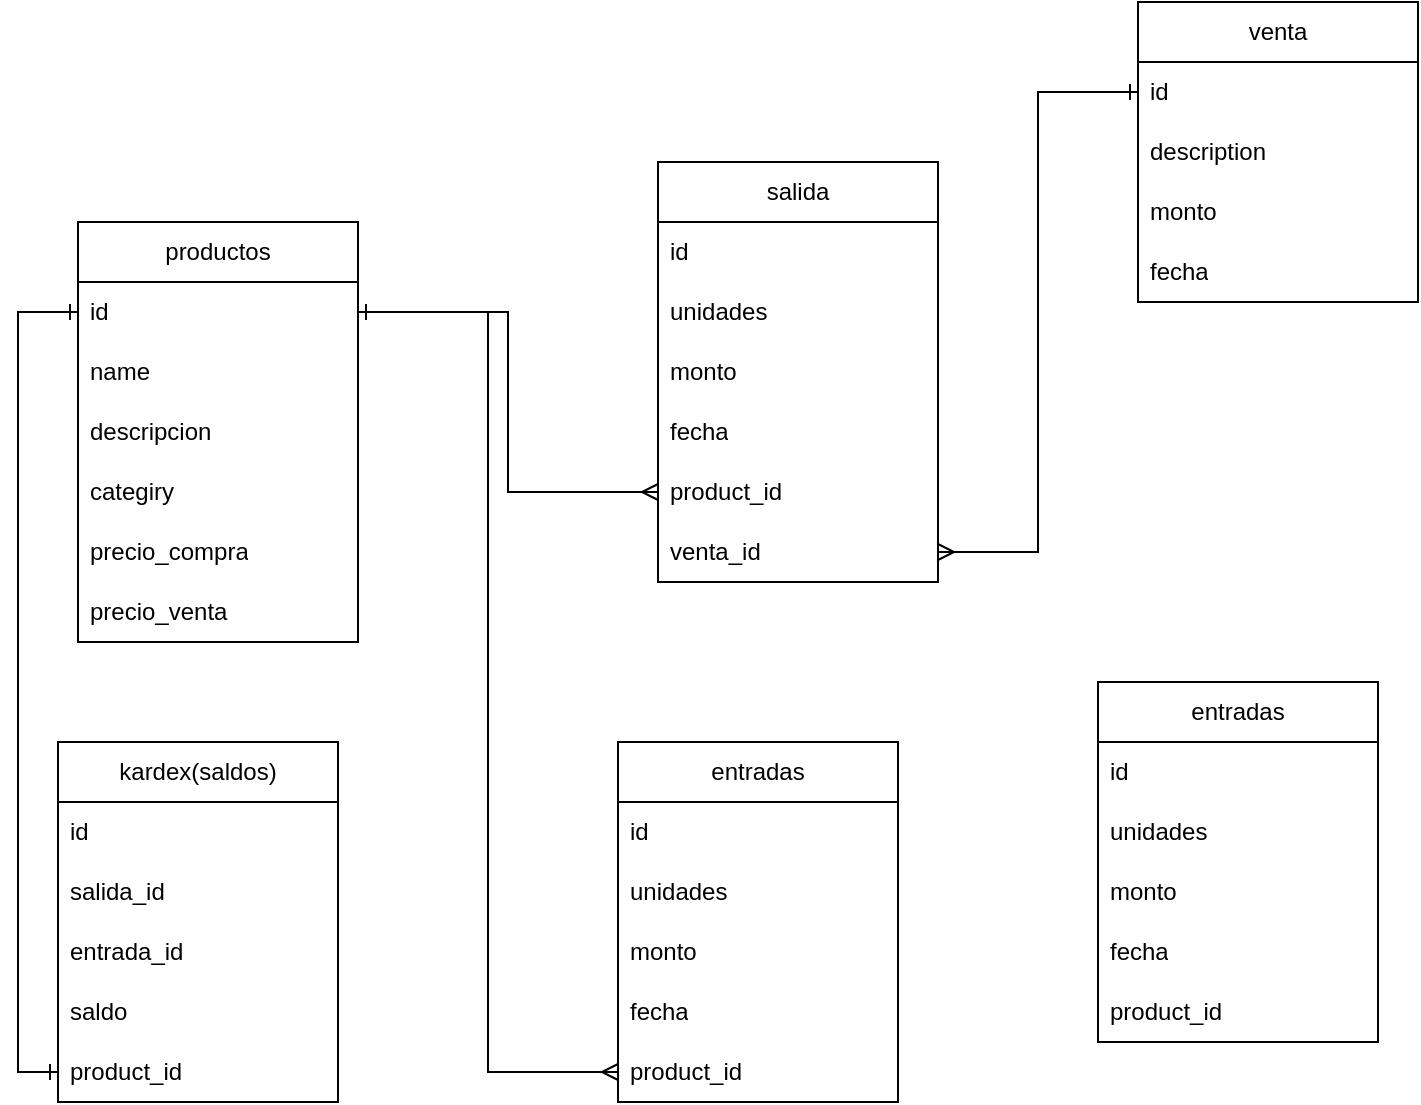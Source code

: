 <mxfile version="21.5.0" type="github">
  <diagram name="Página-1" id="OzHqC_37h07X0NTUWzOy">
    <mxGraphModel dx="875" dy="451" grid="1" gridSize="10" guides="1" tooltips="1" connect="1" arrows="1" fold="1" page="1" pageScale="1" pageWidth="827" pageHeight="1169" math="0" shadow="0">
      <root>
        <mxCell id="0" />
        <mxCell id="1" parent="0" />
        <mxCell id="4UV9uKUdeehPsNk5GP9F-1" value="productos" style="swimlane;fontStyle=0;childLayout=stackLayout;horizontal=1;startSize=30;horizontalStack=0;resizeParent=1;resizeParentMax=0;resizeLast=0;collapsible=1;marginBottom=0;whiteSpace=wrap;html=1;" vertex="1" parent="1">
          <mxGeometry x="130" y="120" width="140" height="210" as="geometry" />
        </mxCell>
        <mxCell id="4UV9uKUdeehPsNk5GP9F-2" value="id" style="text;strokeColor=none;fillColor=none;align=left;verticalAlign=middle;spacingLeft=4;spacingRight=4;overflow=hidden;points=[[0,0.5],[1,0.5]];portConstraint=eastwest;rotatable=0;whiteSpace=wrap;html=1;" vertex="1" parent="4UV9uKUdeehPsNk5GP9F-1">
          <mxGeometry y="30" width="140" height="30" as="geometry" />
        </mxCell>
        <mxCell id="4UV9uKUdeehPsNk5GP9F-3" value="name" style="text;strokeColor=none;fillColor=none;align=left;verticalAlign=middle;spacingLeft=4;spacingRight=4;overflow=hidden;points=[[0,0.5],[1,0.5]];portConstraint=eastwest;rotatable=0;whiteSpace=wrap;html=1;" vertex="1" parent="4UV9uKUdeehPsNk5GP9F-1">
          <mxGeometry y="60" width="140" height="30" as="geometry" />
        </mxCell>
        <mxCell id="4UV9uKUdeehPsNk5GP9F-4" value="descripcion" style="text;strokeColor=none;fillColor=none;align=left;verticalAlign=middle;spacingLeft=4;spacingRight=4;overflow=hidden;points=[[0,0.5],[1,0.5]];portConstraint=eastwest;rotatable=0;whiteSpace=wrap;html=1;" vertex="1" parent="4UV9uKUdeehPsNk5GP9F-1">
          <mxGeometry y="90" width="140" height="30" as="geometry" />
        </mxCell>
        <mxCell id="4UV9uKUdeehPsNk5GP9F-5" value="categiry" style="text;strokeColor=none;fillColor=none;align=left;verticalAlign=middle;spacingLeft=4;spacingRight=4;overflow=hidden;points=[[0,0.5],[1,0.5]];portConstraint=eastwest;rotatable=0;whiteSpace=wrap;html=1;" vertex="1" parent="4UV9uKUdeehPsNk5GP9F-1">
          <mxGeometry y="120" width="140" height="30" as="geometry" />
        </mxCell>
        <mxCell id="4UV9uKUdeehPsNk5GP9F-6" value="precio_compra" style="text;strokeColor=none;fillColor=none;align=left;verticalAlign=middle;spacingLeft=4;spacingRight=4;overflow=hidden;points=[[0,0.5],[1,0.5]];portConstraint=eastwest;rotatable=0;whiteSpace=wrap;html=1;" vertex="1" parent="4UV9uKUdeehPsNk5GP9F-1">
          <mxGeometry y="150" width="140" height="30" as="geometry" />
        </mxCell>
        <mxCell id="4UV9uKUdeehPsNk5GP9F-7" value="precio_venta" style="text;strokeColor=none;fillColor=none;align=left;verticalAlign=middle;spacingLeft=4;spacingRight=4;overflow=hidden;points=[[0,0.5],[1,0.5]];portConstraint=eastwest;rotatable=0;whiteSpace=wrap;html=1;" vertex="1" parent="4UV9uKUdeehPsNk5GP9F-1">
          <mxGeometry y="180" width="140" height="30" as="geometry" />
        </mxCell>
        <mxCell id="4UV9uKUdeehPsNk5GP9F-8" value="venta" style="swimlane;fontStyle=0;childLayout=stackLayout;horizontal=1;startSize=30;horizontalStack=0;resizeParent=1;resizeParentMax=0;resizeLast=0;collapsible=1;marginBottom=0;whiteSpace=wrap;html=1;" vertex="1" parent="1">
          <mxGeometry x="660" y="10" width="140" height="150" as="geometry" />
        </mxCell>
        <mxCell id="4UV9uKUdeehPsNk5GP9F-9" value="id" style="text;strokeColor=none;fillColor=none;align=left;verticalAlign=middle;spacingLeft=4;spacingRight=4;overflow=hidden;points=[[0,0.5],[1,0.5]];portConstraint=eastwest;rotatable=0;whiteSpace=wrap;html=1;" vertex="1" parent="4UV9uKUdeehPsNk5GP9F-8">
          <mxGeometry y="30" width="140" height="30" as="geometry" />
        </mxCell>
        <mxCell id="4UV9uKUdeehPsNk5GP9F-52" value="description" style="text;strokeColor=none;fillColor=none;align=left;verticalAlign=middle;spacingLeft=4;spacingRight=4;overflow=hidden;points=[[0,0.5],[1,0.5]];portConstraint=eastwest;rotatable=0;whiteSpace=wrap;html=1;" vertex="1" parent="4UV9uKUdeehPsNk5GP9F-8">
          <mxGeometry y="60" width="140" height="30" as="geometry" />
        </mxCell>
        <mxCell id="4UV9uKUdeehPsNk5GP9F-11" value="monto" style="text;strokeColor=none;fillColor=none;align=left;verticalAlign=middle;spacingLeft=4;spacingRight=4;overflow=hidden;points=[[0,0.5],[1,0.5]];portConstraint=eastwest;rotatable=0;whiteSpace=wrap;html=1;" vertex="1" parent="4UV9uKUdeehPsNk5GP9F-8">
          <mxGeometry y="90" width="140" height="30" as="geometry" />
        </mxCell>
        <mxCell id="4UV9uKUdeehPsNk5GP9F-22" value="fecha" style="text;strokeColor=none;fillColor=none;align=left;verticalAlign=middle;spacingLeft=4;spacingRight=4;overflow=hidden;points=[[0,0.5],[1,0.5]];portConstraint=eastwest;rotatable=0;whiteSpace=wrap;html=1;" vertex="1" parent="4UV9uKUdeehPsNk5GP9F-8">
          <mxGeometry y="120" width="140" height="30" as="geometry" />
        </mxCell>
        <mxCell id="4UV9uKUdeehPsNk5GP9F-16" value="entradas" style="swimlane;fontStyle=0;childLayout=stackLayout;horizontal=1;startSize=30;horizontalStack=0;resizeParent=1;resizeParentMax=0;resizeLast=0;collapsible=1;marginBottom=0;whiteSpace=wrap;html=1;" vertex="1" parent="1">
          <mxGeometry x="400" y="380" width="140" height="180" as="geometry" />
        </mxCell>
        <mxCell id="4UV9uKUdeehPsNk5GP9F-17" value="id" style="text;strokeColor=none;fillColor=none;align=left;verticalAlign=middle;spacingLeft=4;spacingRight=4;overflow=hidden;points=[[0,0.5],[1,0.5]];portConstraint=eastwest;rotatable=0;whiteSpace=wrap;html=1;" vertex="1" parent="4UV9uKUdeehPsNk5GP9F-16">
          <mxGeometry y="30" width="140" height="30" as="geometry" />
        </mxCell>
        <mxCell id="4UV9uKUdeehPsNk5GP9F-18" value="unidades" style="text;strokeColor=none;fillColor=none;align=left;verticalAlign=middle;spacingLeft=4;spacingRight=4;overflow=hidden;points=[[0,0.5],[1,0.5]];portConstraint=eastwest;rotatable=0;whiteSpace=wrap;html=1;" vertex="1" parent="4UV9uKUdeehPsNk5GP9F-16">
          <mxGeometry y="60" width="140" height="30" as="geometry" />
        </mxCell>
        <mxCell id="4UV9uKUdeehPsNk5GP9F-19" value="monto" style="text;strokeColor=none;fillColor=none;align=left;verticalAlign=middle;spacingLeft=4;spacingRight=4;overflow=hidden;points=[[0,0.5],[1,0.5]];portConstraint=eastwest;rotatable=0;whiteSpace=wrap;html=1;" vertex="1" parent="4UV9uKUdeehPsNk5GP9F-16">
          <mxGeometry y="90" width="140" height="30" as="geometry" />
        </mxCell>
        <mxCell id="4UV9uKUdeehPsNk5GP9F-23" value="fecha" style="text;strokeColor=none;fillColor=none;align=left;verticalAlign=middle;spacingLeft=4;spacingRight=4;overflow=hidden;points=[[0,0.5],[1,0.5]];portConstraint=eastwest;rotatable=0;whiteSpace=wrap;html=1;" vertex="1" parent="4UV9uKUdeehPsNk5GP9F-16">
          <mxGeometry y="120" width="140" height="30" as="geometry" />
        </mxCell>
        <mxCell id="4UV9uKUdeehPsNk5GP9F-20" value="product_id" style="text;strokeColor=none;fillColor=none;align=left;verticalAlign=middle;spacingLeft=4;spacingRight=4;overflow=hidden;points=[[0,0.5],[1,0.5]];portConstraint=eastwest;rotatable=0;whiteSpace=wrap;html=1;" vertex="1" parent="4UV9uKUdeehPsNk5GP9F-16">
          <mxGeometry y="150" width="140" height="30" as="geometry" />
        </mxCell>
        <mxCell id="4UV9uKUdeehPsNk5GP9F-21" style="edgeStyle=orthogonalEdgeStyle;rounded=0;orthogonalLoop=1;jettySize=auto;html=1;entryX=0;entryY=0.5;entryDx=0;entryDy=0;startArrow=ERone;startFill=0;endArrow=ERmany;endFill=0;" edge="1" parent="1" source="4UV9uKUdeehPsNk5GP9F-2" target="4UV9uKUdeehPsNk5GP9F-20">
          <mxGeometry relative="1" as="geometry" />
        </mxCell>
        <mxCell id="4UV9uKUdeehPsNk5GP9F-24" value="kardex(saldos)" style="swimlane;fontStyle=0;childLayout=stackLayout;horizontal=1;startSize=30;horizontalStack=0;resizeParent=1;resizeParentMax=0;resizeLast=0;collapsible=1;marginBottom=0;whiteSpace=wrap;html=1;" vertex="1" parent="1">
          <mxGeometry x="120" y="380" width="140" height="180" as="geometry" />
        </mxCell>
        <mxCell id="4UV9uKUdeehPsNk5GP9F-25" value="id" style="text;strokeColor=none;fillColor=none;align=left;verticalAlign=middle;spacingLeft=4;spacingRight=4;overflow=hidden;points=[[0,0.5],[1,0.5]];portConstraint=eastwest;rotatable=0;whiteSpace=wrap;html=1;" vertex="1" parent="4UV9uKUdeehPsNk5GP9F-24">
          <mxGeometry y="30" width="140" height="30" as="geometry" />
        </mxCell>
        <mxCell id="4UV9uKUdeehPsNk5GP9F-26" value="salida_id" style="text;strokeColor=none;fillColor=none;align=left;verticalAlign=middle;spacingLeft=4;spacingRight=4;overflow=hidden;points=[[0,0.5],[1,0.5]];portConstraint=eastwest;rotatable=0;whiteSpace=wrap;html=1;" vertex="1" parent="4UV9uKUdeehPsNk5GP9F-24">
          <mxGeometry y="60" width="140" height="30" as="geometry" />
        </mxCell>
        <mxCell id="4UV9uKUdeehPsNk5GP9F-33" value="entrada_id" style="text;strokeColor=none;fillColor=none;align=left;verticalAlign=middle;spacingLeft=4;spacingRight=4;overflow=hidden;points=[[0,0.5],[1,0.5]];portConstraint=eastwest;rotatable=0;whiteSpace=wrap;html=1;" vertex="1" parent="4UV9uKUdeehPsNk5GP9F-24">
          <mxGeometry y="90" width="140" height="30" as="geometry" />
        </mxCell>
        <mxCell id="4UV9uKUdeehPsNk5GP9F-28" value="saldo" style="text;strokeColor=none;fillColor=none;align=left;verticalAlign=middle;spacingLeft=4;spacingRight=4;overflow=hidden;points=[[0,0.5],[1,0.5]];portConstraint=eastwest;rotatable=0;whiteSpace=wrap;html=1;" vertex="1" parent="4UV9uKUdeehPsNk5GP9F-24">
          <mxGeometry y="120" width="140" height="30" as="geometry" />
        </mxCell>
        <mxCell id="4UV9uKUdeehPsNk5GP9F-31" value="product_id" style="text;strokeColor=none;fillColor=none;align=left;verticalAlign=middle;spacingLeft=4;spacingRight=4;overflow=hidden;points=[[0,0.5],[1,0.5]];portConstraint=eastwest;rotatable=0;whiteSpace=wrap;html=1;" vertex="1" parent="4UV9uKUdeehPsNk5GP9F-24">
          <mxGeometry y="150" width="140" height="30" as="geometry" />
        </mxCell>
        <mxCell id="4UV9uKUdeehPsNk5GP9F-32" style="edgeStyle=orthogonalEdgeStyle;rounded=0;orthogonalLoop=1;jettySize=auto;html=1;entryX=0;entryY=0.5;entryDx=0;entryDy=0;startArrow=ERone;startFill=0;endArrow=ERone;endFill=0;" edge="1" parent="1" source="4UV9uKUdeehPsNk5GP9F-2" target="4UV9uKUdeehPsNk5GP9F-31">
          <mxGeometry relative="1" as="geometry" />
        </mxCell>
        <mxCell id="4UV9uKUdeehPsNk5GP9F-34" value="salida" style="swimlane;fontStyle=0;childLayout=stackLayout;horizontal=1;startSize=30;horizontalStack=0;resizeParent=1;resizeParentMax=0;resizeLast=0;collapsible=1;marginBottom=0;whiteSpace=wrap;html=1;" vertex="1" parent="1">
          <mxGeometry x="420" y="90" width="140" height="210" as="geometry" />
        </mxCell>
        <mxCell id="4UV9uKUdeehPsNk5GP9F-35" value="id" style="text;strokeColor=none;fillColor=none;align=left;verticalAlign=middle;spacingLeft=4;spacingRight=4;overflow=hidden;points=[[0,0.5],[1,0.5]];portConstraint=eastwest;rotatable=0;whiteSpace=wrap;html=1;" vertex="1" parent="4UV9uKUdeehPsNk5GP9F-34">
          <mxGeometry y="30" width="140" height="30" as="geometry" />
        </mxCell>
        <mxCell id="4UV9uKUdeehPsNk5GP9F-36" value="unidades" style="text;strokeColor=none;fillColor=none;align=left;verticalAlign=middle;spacingLeft=4;spacingRight=4;overflow=hidden;points=[[0,0.5],[1,0.5]];portConstraint=eastwest;rotatable=0;whiteSpace=wrap;html=1;" vertex="1" parent="4UV9uKUdeehPsNk5GP9F-34">
          <mxGeometry y="60" width="140" height="30" as="geometry" />
        </mxCell>
        <mxCell id="4UV9uKUdeehPsNk5GP9F-37" value="monto" style="text;strokeColor=none;fillColor=none;align=left;verticalAlign=middle;spacingLeft=4;spacingRight=4;overflow=hidden;points=[[0,0.5],[1,0.5]];portConstraint=eastwest;rotatable=0;whiteSpace=wrap;html=1;" vertex="1" parent="4UV9uKUdeehPsNk5GP9F-34">
          <mxGeometry y="90" width="140" height="30" as="geometry" />
        </mxCell>
        <mxCell id="4UV9uKUdeehPsNk5GP9F-38" value="fecha" style="text;strokeColor=none;fillColor=none;align=left;verticalAlign=middle;spacingLeft=4;spacingRight=4;overflow=hidden;points=[[0,0.5],[1,0.5]];portConstraint=eastwest;rotatable=0;whiteSpace=wrap;html=1;" vertex="1" parent="4UV9uKUdeehPsNk5GP9F-34">
          <mxGeometry y="120" width="140" height="30" as="geometry" />
        </mxCell>
        <mxCell id="4UV9uKUdeehPsNk5GP9F-39" value="product_id" style="text;strokeColor=none;fillColor=none;align=left;verticalAlign=middle;spacingLeft=4;spacingRight=4;overflow=hidden;points=[[0,0.5],[1,0.5]];portConstraint=eastwest;rotatable=0;whiteSpace=wrap;html=1;" vertex="1" parent="4UV9uKUdeehPsNk5GP9F-34">
          <mxGeometry y="150" width="140" height="30" as="geometry" />
        </mxCell>
        <mxCell id="4UV9uKUdeehPsNk5GP9F-59" value="venta_id" style="text;strokeColor=none;fillColor=none;align=left;verticalAlign=middle;spacingLeft=4;spacingRight=4;overflow=hidden;points=[[0,0.5],[1,0.5]];portConstraint=eastwest;rotatable=0;whiteSpace=wrap;html=1;" vertex="1" parent="4UV9uKUdeehPsNk5GP9F-34">
          <mxGeometry y="180" width="140" height="30" as="geometry" />
        </mxCell>
        <mxCell id="4UV9uKUdeehPsNk5GP9F-40" value="entradas" style="swimlane;fontStyle=0;childLayout=stackLayout;horizontal=1;startSize=30;horizontalStack=0;resizeParent=1;resizeParentMax=0;resizeLast=0;collapsible=1;marginBottom=0;whiteSpace=wrap;html=1;" vertex="1" parent="1">
          <mxGeometry x="640" y="350" width="140" height="180" as="geometry" />
        </mxCell>
        <mxCell id="4UV9uKUdeehPsNk5GP9F-41" value="id" style="text;strokeColor=none;fillColor=none;align=left;verticalAlign=middle;spacingLeft=4;spacingRight=4;overflow=hidden;points=[[0,0.5],[1,0.5]];portConstraint=eastwest;rotatable=0;whiteSpace=wrap;html=1;" vertex="1" parent="4UV9uKUdeehPsNk5GP9F-40">
          <mxGeometry y="30" width="140" height="30" as="geometry" />
        </mxCell>
        <mxCell id="4UV9uKUdeehPsNk5GP9F-42" value="unidades" style="text;strokeColor=none;fillColor=none;align=left;verticalAlign=middle;spacingLeft=4;spacingRight=4;overflow=hidden;points=[[0,0.5],[1,0.5]];portConstraint=eastwest;rotatable=0;whiteSpace=wrap;html=1;" vertex="1" parent="4UV9uKUdeehPsNk5GP9F-40">
          <mxGeometry y="60" width="140" height="30" as="geometry" />
        </mxCell>
        <mxCell id="4UV9uKUdeehPsNk5GP9F-43" value="monto" style="text;strokeColor=none;fillColor=none;align=left;verticalAlign=middle;spacingLeft=4;spacingRight=4;overflow=hidden;points=[[0,0.5],[1,0.5]];portConstraint=eastwest;rotatable=0;whiteSpace=wrap;html=1;" vertex="1" parent="4UV9uKUdeehPsNk5GP9F-40">
          <mxGeometry y="90" width="140" height="30" as="geometry" />
        </mxCell>
        <mxCell id="4UV9uKUdeehPsNk5GP9F-44" value="fecha" style="text;strokeColor=none;fillColor=none;align=left;verticalAlign=middle;spacingLeft=4;spacingRight=4;overflow=hidden;points=[[0,0.5],[1,0.5]];portConstraint=eastwest;rotatable=0;whiteSpace=wrap;html=1;" vertex="1" parent="4UV9uKUdeehPsNk5GP9F-40">
          <mxGeometry y="120" width="140" height="30" as="geometry" />
        </mxCell>
        <mxCell id="4UV9uKUdeehPsNk5GP9F-45" value="product_id" style="text;strokeColor=none;fillColor=none;align=left;verticalAlign=middle;spacingLeft=4;spacingRight=4;overflow=hidden;points=[[0,0.5],[1,0.5]];portConstraint=eastwest;rotatable=0;whiteSpace=wrap;html=1;" vertex="1" parent="4UV9uKUdeehPsNk5GP9F-40">
          <mxGeometry y="150" width="140" height="30" as="geometry" />
        </mxCell>
        <mxCell id="4UV9uKUdeehPsNk5GP9F-55" style="edgeStyle=orthogonalEdgeStyle;rounded=0;orthogonalLoop=1;jettySize=auto;html=1;entryX=0;entryY=0.5;entryDx=0;entryDy=0;startArrow=ERone;startFill=0;endArrow=ERmany;endFill=0;" edge="1" parent="1" source="4UV9uKUdeehPsNk5GP9F-2" target="4UV9uKUdeehPsNk5GP9F-39">
          <mxGeometry relative="1" as="geometry" />
        </mxCell>
        <mxCell id="4UV9uKUdeehPsNk5GP9F-60" style="edgeStyle=orthogonalEdgeStyle;rounded=0;orthogonalLoop=1;jettySize=auto;html=1;entryX=1;entryY=0.5;entryDx=0;entryDy=0;startArrow=ERone;startFill=0;endArrow=ERmany;endFill=0;" edge="1" parent="1" source="4UV9uKUdeehPsNk5GP9F-9" target="4UV9uKUdeehPsNk5GP9F-59">
          <mxGeometry relative="1" as="geometry" />
        </mxCell>
      </root>
    </mxGraphModel>
  </diagram>
</mxfile>
